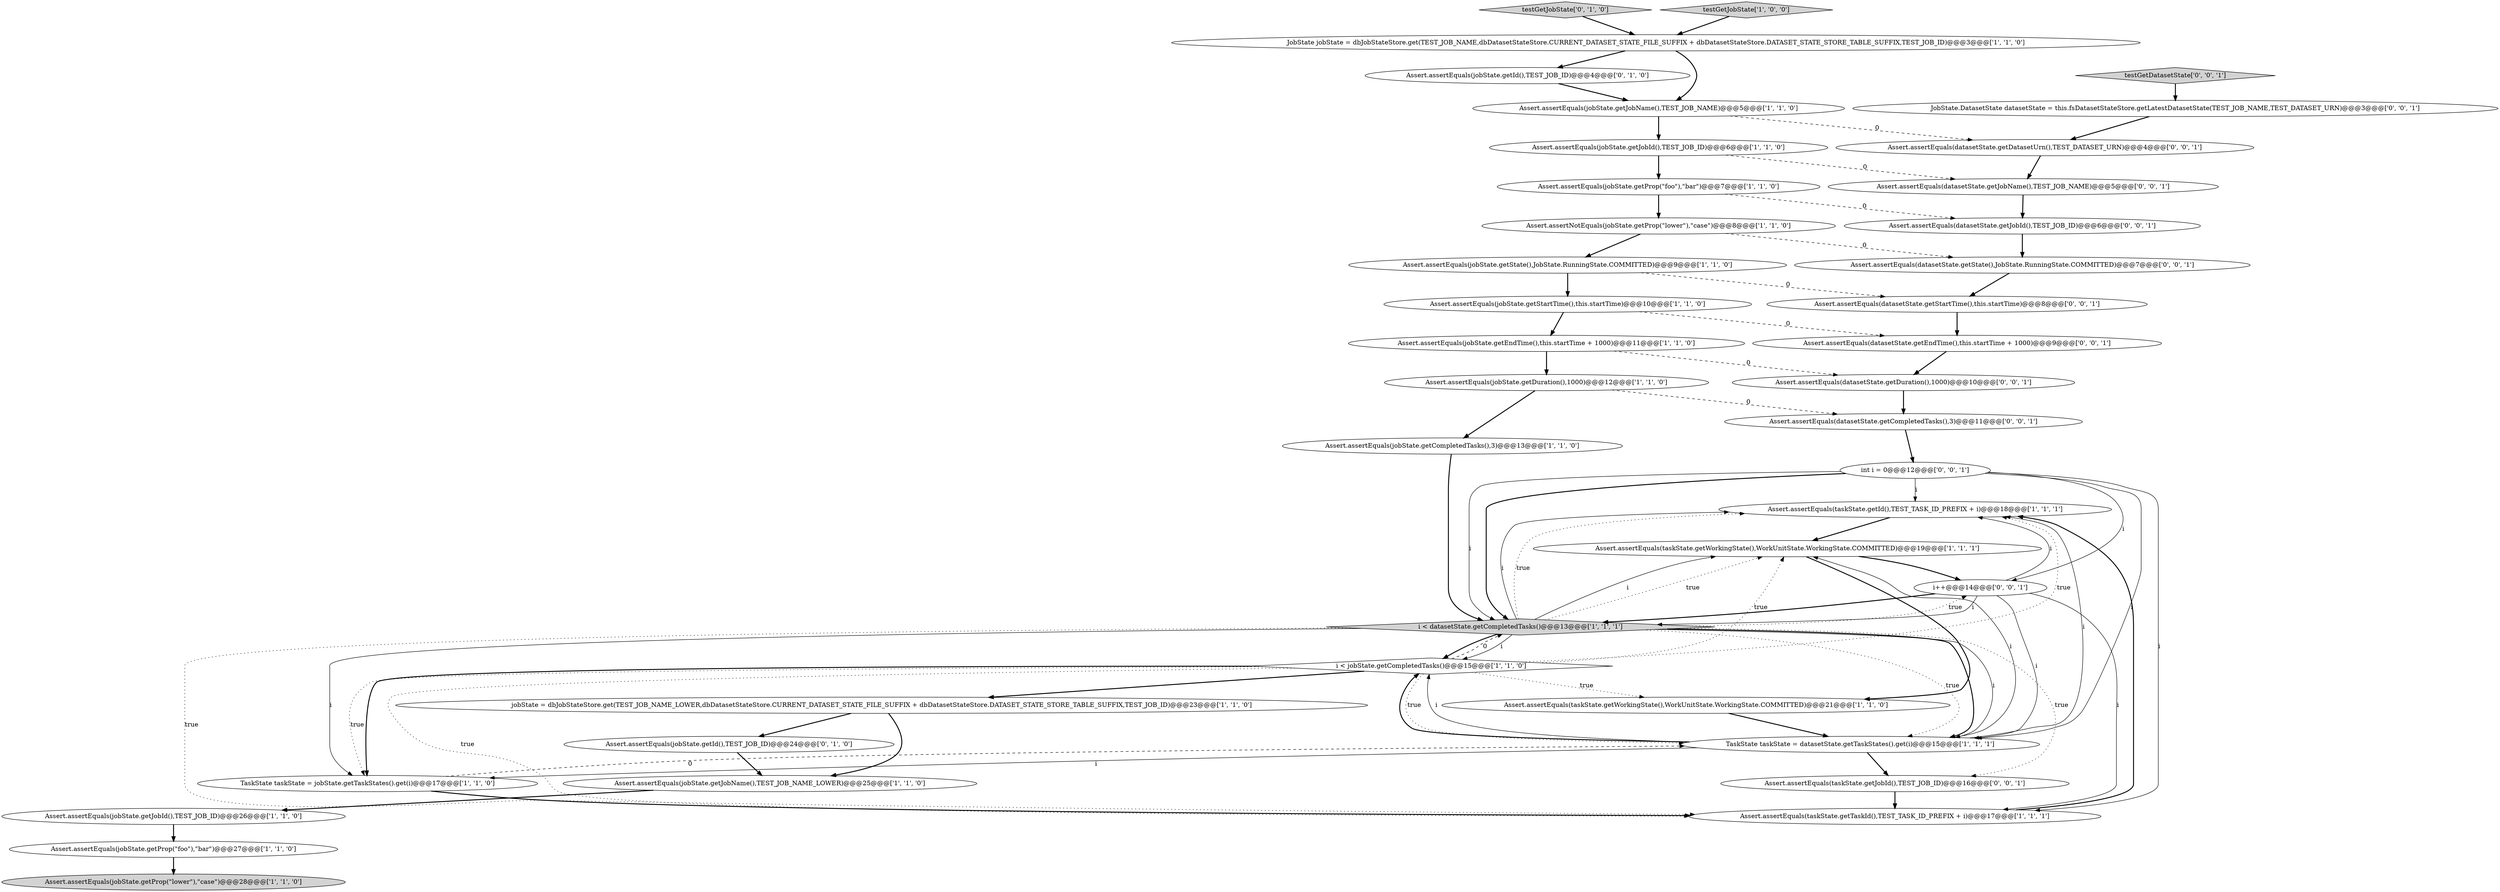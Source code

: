 digraph {
28 [style = filled, label = "testGetDatasetState['0', '0', '1']", fillcolor = lightgray, shape = diamond image = "AAA0AAABBB3BBB"];
5 [style = filled, label = "Assert.assertEquals(taskState.getId(),TEST_TASK_ID_PREFIX + i)@@@18@@@['1', '1', '1']", fillcolor = white, shape = ellipse image = "AAA0AAABBB1BBB"];
23 [style = filled, label = "Assert.assertNotEquals(jobState.getProp(\"lower\"),\"case\")@@@8@@@['1', '1', '0']", fillcolor = white, shape = ellipse image = "AAA0AAABBB1BBB"];
16 [style = filled, label = "Assert.assertEquals(jobState.getJobName(),TEST_JOB_NAME_LOWER)@@@25@@@['1', '1', '0']", fillcolor = white, shape = ellipse image = "AAA0AAABBB1BBB"];
18 [style = filled, label = "Assert.assertEquals(taskState.getTaskId(),TEST_TASK_ID_PREFIX + i)@@@17@@@['1', '1', '1']", fillcolor = white, shape = ellipse image = "AAA0AAABBB1BBB"];
20 [style = filled, label = "JobState jobState = dbJobStateStore.get(TEST_JOB_NAME,dbDatasetStateStore.CURRENT_DATASET_STATE_FILE_SUFFIX + dbDatasetStateStore.DATASET_STATE_STORE_TABLE_SUFFIX,TEST_JOB_ID)@@@3@@@['1', '1', '0']", fillcolor = white, shape = ellipse image = "AAA0AAABBB1BBB"];
6 [style = filled, label = "jobState = dbJobStateStore.get(TEST_JOB_NAME_LOWER,dbDatasetStateStore.CURRENT_DATASET_STATE_FILE_SUFFIX + dbDatasetStateStore.DATASET_STATE_STORE_TABLE_SUFFIX,TEST_JOB_ID)@@@23@@@['1', '1', '0']", fillcolor = white, shape = ellipse image = "AAA0AAABBB1BBB"];
36 [style = filled, label = "Assert.assertEquals(taskState.getJobId(),TEST_JOB_ID)@@@16@@@['0', '0', '1']", fillcolor = white, shape = ellipse image = "AAA0AAABBB3BBB"];
31 [style = filled, label = "Assert.assertEquals(datasetState.getState(),JobState.RunningState.COMMITTED)@@@7@@@['0', '0', '1']", fillcolor = white, shape = ellipse image = "AAA0AAABBB3BBB"];
37 [style = filled, label = "int i = 0@@@12@@@['0', '0', '1']", fillcolor = white, shape = ellipse image = "AAA0AAABBB3BBB"];
4 [style = filled, label = "Assert.assertEquals(jobState.getEndTime(),this.startTime + 1000)@@@11@@@['1', '1', '0']", fillcolor = white, shape = ellipse image = "AAA0AAABBB1BBB"];
3 [style = filled, label = "Assert.assertEquals(jobState.getJobId(),TEST_JOB_ID)@@@6@@@['1', '1', '0']", fillcolor = white, shape = ellipse image = "AAA0AAABBB1BBB"];
15 [style = filled, label = "Assert.assertEquals(jobState.getProp(\"lower\"),\"case\")@@@28@@@['1', '1', '0']", fillcolor = lightgray, shape = ellipse image = "AAA0AAABBB1BBB"];
13 [style = filled, label = "Assert.assertEquals(jobState.getJobId(),TEST_JOB_ID)@@@26@@@['1', '1', '0']", fillcolor = white, shape = ellipse image = "AAA0AAABBB1BBB"];
38 [style = filled, label = "i++@@@14@@@['0', '0', '1']", fillcolor = white, shape = ellipse image = "AAA0AAABBB3BBB"];
39 [style = filled, label = "Assert.assertEquals(datasetState.getDuration(),1000)@@@10@@@['0', '0', '1']", fillcolor = white, shape = ellipse image = "AAA0AAABBB3BBB"];
21 [style = filled, label = "Assert.assertEquals(jobState.getCompletedTasks(),3)@@@13@@@['1', '1', '0']", fillcolor = white, shape = ellipse image = "AAA0AAABBB1BBB"];
10 [style = filled, label = "Assert.assertEquals(taskState.getWorkingState(),WorkUnitState.WorkingState.COMMITTED)@@@21@@@['1', '1', '0']", fillcolor = white, shape = ellipse image = "AAA0AAABBB1BBB"];
0 [style = filled, label = "Assert.assertEquals(jobState.getProp(\"foo\"),\"bar\")@@@7@@@['1', '1', '0']", fillcolor = white, shape = ellipse image = "AAA0AAABBB1BBB"];
25 [style = filled, label = "testGetJobState['0', '1', '0']", fillcolor = lightgray, shape = diamond image = "AAA0AAABBB2BBB"];
35 [style = filled, label = "Assert.assertEquals(datasetState.getCompletedTasks(),3)@@@11@@@['0', '0', '1']", fillcolor = white, shape = ellipse image = "AAA0AAABBB3BBB"];
17 [style = filled, label = "TaskState taskState = jobState.getTaskStates().get(i)@@@17@@@['1', '1', '0']", fillcolor = white, shape = ellipse image = "AAA0AAABBB1BBB"];
27 [style = filled, label = "Assert.assertEquals(datasetState.getJobId(),TEST_JOB_ID)@@@6@@@['0', '0', '1']", fillcolor = white, shape = ellipse image = "AAA0AAABBB3BBB"];
19 [style = filled, label = "testGetJobState['1', '0', '0']", fillcolor = lightgray, shape = diamond image = "AAA0AAABBB1BBB"];
1 [style = filled, label = "Assert.assertEquals(jobState.getState(),JobState.RunningState.COMMITTED)@@@9@@@['1', '1', '0']", fillcolor = white, shape = ellipse image = "AAA0AAABBB1BBB"];
29 [style = filled, label = "Assert.assertEquals(datasetState.getDatasetUrn(),TEST_DATASET_URN)@@@4@@@['0', '0', '1']", fillcolor = white, shape = ellipse image = "AAA0AAABBB3BBB"];
9 [style = filled, label = "Assert.assertEquals(jobState.getJobName(),TEST_JOB_NAME)@@@5@@@['1', '1', '0']", fillcolor = white, shape = ellipse image = "AAA0AAABBB1BBB"];
14 [style = filled, label = "TaskState taskState = datasetState.getTaskStates().get(i)@@@15@@@['1', '1', '1']", fillcolor = white, shape = ellipse image = "AAA0AAABBB1BBB"];
12 [style = filled, label = "Assert.assertEquals(jobState.getProp(\"foo\"),\"bar\")@@@27@@@['1', '1', '0']", fillcolor = white, shape = ellipse image = "AAA0AAABBB1BBB"];
33 [style = filled, label = "Assert.assertEquals(datasetState.getStartTime(),this.startTime)@@@8@@@['0', '0', '1']", fillcolor = white, shape = ellipse image = "AAA0AAABBB3BBB"];
7 [style = filled, label = "Assert.assertEquals(jobState.getStartTime(),this.startTime)@@@10@@@['1', '1', '0']", fillcolor = white, shape = ellipse image = "AAA0AAABBB1BBB"];
22 [style = filled, label = "i < datasetState.getCompletedTasks()@@@13@@@['1', '1', '1']", fillcolor = lightgray, shape = diamond image = "AAA0AAABBB1BBB"];
34 [style = filled, label = "Assert.assertEquals(datasetState.getEndTime(),this.startTime + 1000)@@@9@@@['0', '0', '1']", fillcolor = white, shape = ellipse image = "AAA0AAABBB3BBB"];
26 [style = filled, label = "Assert.assertEquals(jobState.getId(),TEST_JOB_ID)@@@4@@@['0', '1', '0']", fillcolor = white, shape = ellipse image = "AAA1AAABBB2BBB"];
24 [style = filled, label = "Assert.assertEquals(jobState.getId(),TEST_JOB_ID)@@@24@@@['0', '1', '0']", fillcolor = white, shape = ellipse image = "AAA1AAABBB2BBB"];
30 [style = filled, label = "Assert.assertEquals(datasetState.getJobName(),TEST_JOB_NAME)@@@5@@@['0', '0', '1']", fillcolor = white, shape = ellipse image = "AAA0AAABBB3BBB"];
32 [style = filled, label = "JobState.DatasetState datasetState = this.fsDatasetStateStore.getLatestDatasetState(TEST_JOB_NAME,TEST_DATASET_URN)@@@3@@@['0', '0', '1']", fillcolor = white, shape = ellipse image = "AAA0AAABBB3BBB"];
11 [style = filled, label = "Assert.assertEquals(jobState.getDuration(),1000)@@@12@@@['1', '1', '0']", fillcolor = white, shape = ellipse image = "AAA0AAABBB1BBB"];
2 [style = filled, label = "i < jobState.getCompletedTasks()@@@15@@@['1', '1', '0']", fillcolor = white, shape = diamond image = "AAA0AAABBB1BBB"];
8 [style = filled, label = "Assert.assertEquals(taskState.getWorkingState(),WorkUnitState.WorkingState.COMMITTED)@@@19@@@['1', '1', '1']", fillcolor = white, shape = ellipse image = "AAA0AAABBB1BBB"];
21->22 [style = bold, label=""];
9->29 [style = dashed, label="0"];
2->8 [style = dotted, label="true"];
2->5 [style = dotted, label="true"];
33->34 [style = bold, label=""];
22->38 [style = dotted, label="true"];
16->13 [style = bold, label=""];
2->17 [style = bold, label=""];
0->23 [style = bold, label=""];
30->27 [style = bold, label=""];
36->18 [style = bold, label=""];
17->14 [style = dashed, label="0"];
13->12 [style = bold, label=""];
38->18 [style = solid, label="i"];
22->14 [style = bold, label=""];
35->37 [style = bold, label=""];
38->5 [style = solid, label="i"];
31->33 [style = bold, label=""];
22->17 [style = solid, label="i"];
22->18 [style = dotted, label="true"];
1->33 [style = dashed, label="0"];
22->2 [style = solid, label="i"];
37->5 [style = solid, label="i"];
23->31 [style = dashed, label="0"];
22->8 [style = solid, label="i"];
39->35 [style = bold, label=""];
37->22 [style = solid, label="i"];
28->32 [style = bold, label=""];
26->9 [style = bold, label=""];
2->14 [style = dotted, label="true"];
22->5 [style = solid, label="i"];
22->36 [style = dotted, label="true"];
14->17 [style = solid, label="i"];
22->14 [style = solid, label="i"];
14->2 [style = solid, label="i"];
34->39 [style = bold, label=""];
32->29 [style = bold, label=""];
10->14 [style = bold, label=""];
8->10 [style = bold, label=""];
11->35 [style = dashed, label="0"];
14->36 [style = bold, label=""];
22->2 [style = bold, label=""];
38->22 [style = solid, label="i"];
2->22 [style = dashed, label="0"];
5->8 [style = bold, label=""];
7->34 [style = dashed, label="0"];
4->39 [style = dashed, label="0"];
3->30 [style = dashed, label="0"];
6->24 [style = bold, label=""];
8->38 [style = bold, label=""];
6->16 [style = bold, label=""];
38->14 [style = solid, label="i"];
14->8 [style = solid, label="i"];
24->16 [style = bold, label=""];
2->18 [style = dotted, label="true"];
2->6 [style = bold, label=""];
14->2 [style = bold, label=""];
37->38 [style = solid, label="i"];
37->22 [style = bold, label=""];
22->5 [style = dotted, label="true"];
20->9 [style = bold, label=""];
1->7 [style = bold, label=""];
27->31 [style = bold, label=""];
14->5 [style = solid, label="i"];
29->30 [style = bold, label=""];
2->17 [style = dotted, label="true"];
11->21 [style = bold, label=""];
23->1 [style = bold, label=""];
0->27 [style = dashed, label="0"];
25->20 [style = bold, label=""];
12->15 [style = bold, label=""];
19->20 [style = bold, label=""];
4->11 [style = bold, label=""];
9->3 [style = bold, label=""];
18->5 [style = bold, label=""];
22->8 [style = dotted, label="true"];
38->22 [style = bold, label=""];
2->10 [style = dotted, label="true"];
7->4 [style = bold, label=""];
37->14 [style = solid, label="i"];
22->14 [style = dotted, label="true"];
3->0 [style = bold, label=""];
37->18 [style = solid, label="i"];
20->26 [style = bold, label=""];
17->18 [style = bold, label=""];
}
